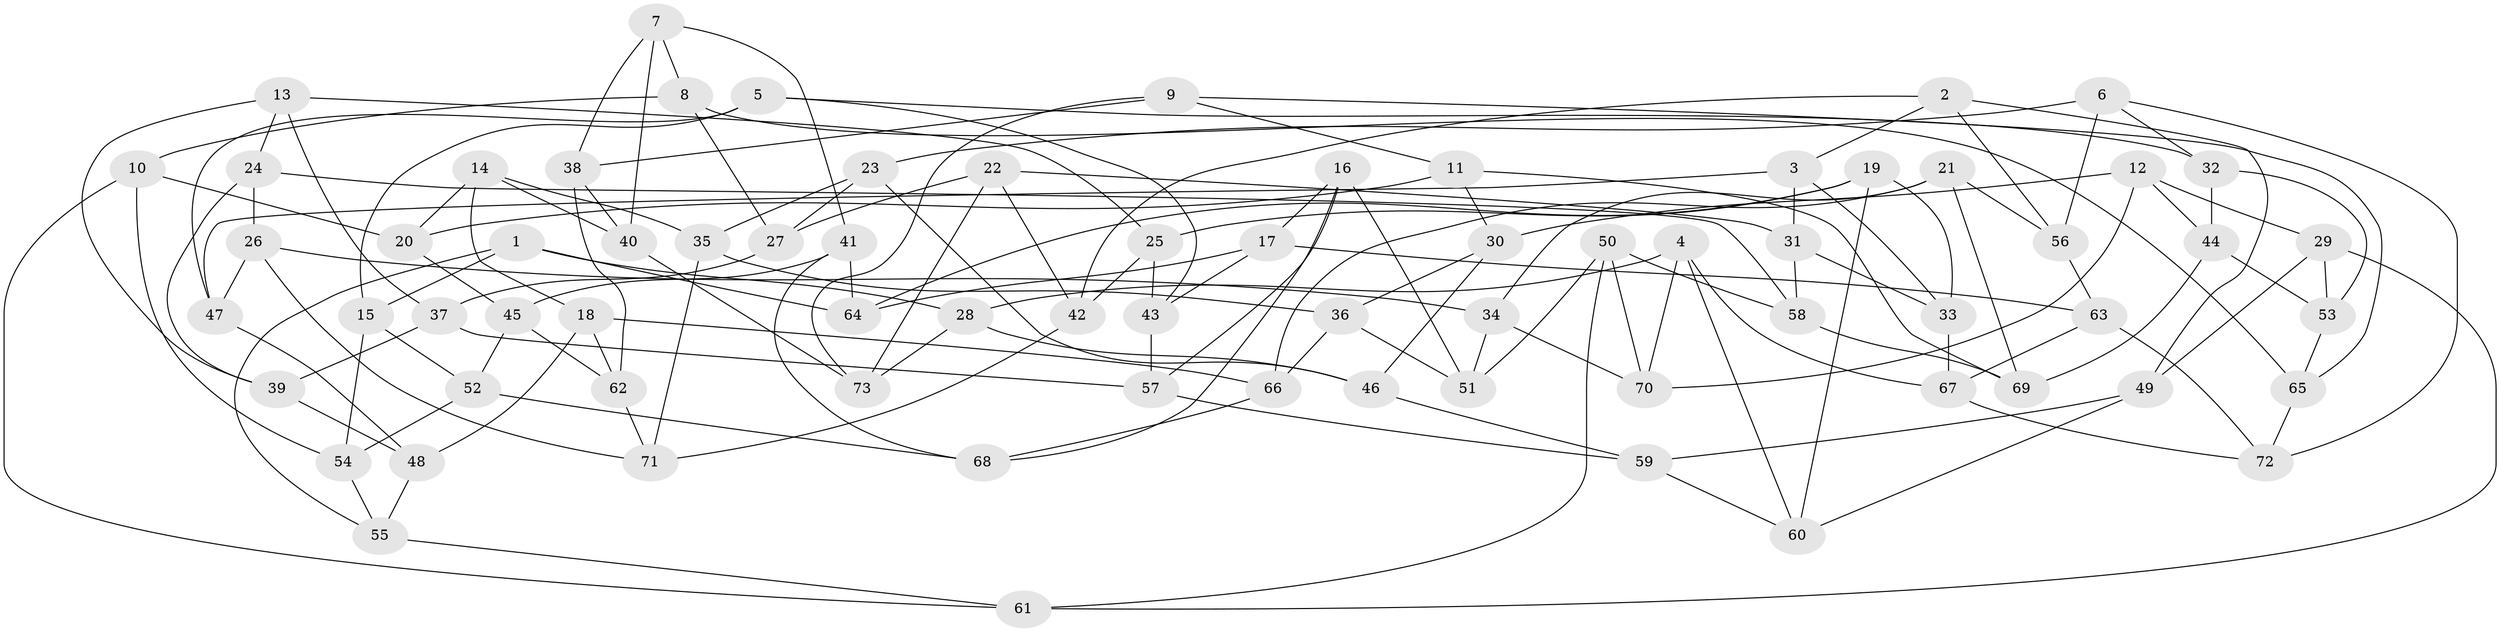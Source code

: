 // Generated by graph-tools (version 1.1) at 2025/38/03/09/25 02:38:05]
// undirected, 73 vertices, 146 edges
graph export_dot {
graph [start="1"]
  node [color=gray90,style=filled];
  1;
  2;
  3;
  4;
  5;
  6;
  7;
  8;
  9;
  10;
  11;
  12;
  13;
  14;
  15;
  16;
  17;
  18;
  19;
  20;
  21;
  22;
  23;
  24;
  25;
  26;
  27;
  28;
  29;
  30;
  31;
  32;
  33;
  34;
  35;
  36;
  37;
  38;
  39;
  40;
  41;
  42;
  43;
  44;
  45;
  46;
  47;
  48;
  49;
  50;
  51;
  52;
  53;
  54;
  55;
  56;
  57;
  58;
  59;
  60;
  61;
  62;
  63;
  64;
  65;
  66;
  67;
  68;
  69;
  70;
  71;
  72;
  73;
  1 -- 28;
  1 -- 64;
  1 -- 55;
  1 -- 15;
  2 -- 3;
  2 -- 56;
  2 -- 49;
  2 -- 42;
  3 -- 33;
  3 -- 47;
  3 -- 31;
  4 -- 60;
  4 -- 28;
  4 -- 67;
  4 -- 70;
  5 -- 15;
  5 -- 47;
  5 -- 43;
  5 -- 32;
  6 -- 72;
  6 -- 56;
  6 -- 23;
  6 -- 32;
  7 -- 41;
  7 -- 38;
  7 -- 8;
  7 -- 40;
  8 -- 10;
  8 -- 65;
  8 -- 27;
  9 -- 11;
  9 -- 73;
  9 -- 65;
  9 -- 38;
  10 -- 20;
  10 -- 61;
  10 -- 54;
  11 -- 69;
  11 -- 20;
  11 -- 30;
  12 -- 70;
  12 -- 29;
  12 -- 30;
  12 -- 44;
  13 -- 37;
  13 -- 39;
  13 -- 24;
  13 -- 25;
  14 -- 18;
  14 -- 40;
  14 -- 35;
  14 -- 20;
  15 -- 52;
  15 -- 54;
  16 -- 17;
  16 -- 68;
  16 -- 57;
  16 -- 51;
  17 -- 63;
  17 -- 43;
  17 -- 64;
  18 -- 62;
  18 -- 66;
  18 -- 48;
  19 -- 33;
  19 -- 60;
  19 -- 25;
  19 -- 64;
  20 -- 45;
  21 -- 69;
  21 -- 34;
  21 -- 56;
  21 -- 66;
  22 -- 31;
  22 -- 42;
  22 -- 27;
  22 -- 73;
  23 -- 46;
  23 -- 27;
  23 -- 35;
  24 -- 58;
  24 -- 39;
  24 -- 26;
  25 -- 42;
  25 -- 43;
  26 -- 71;
  26 -- 34;
  26 -- 47;
  27 -- 37;
  28 -- 73;
  28 -- 46;
  29 -- 49;
  29 -- 61;
  29 -- 53;
  30 -- 36;
  30 -- 46;
  31 -- 58;
  31 -- 33;
  32 -- 44;
  32 -- 53;
  33 -- 67;
  34 -- 51;
  34 -- 70;
  35 -- 71;
  35 -- 36;
  36 -- 51;
  36 -- 66;
  37 -- 39;
  37 -- 57;
  38 -- 40;
  38 -- 62;
  39 -- 48;
  40 -- 73;
  41 -- 45;
  41 -- 64;
  41 -- 68;
  42 -- 71;
  43 -- 57;
  44 -- 69;
  44 -- 53;
  45 -- 62;
  45 -- 52;
  46 -- 59;
  47 -- 48;
  48 -- 55;
  49 -- 59;
  49 -- 60;
  50 -- 51;
  50 -- 58;
  50 -- 61;
  50 -- 70;
  52 -- 54;
  52 -- 68;
  53 -- 65;
  54 -- 55;
  55 -- 61;
  56 -- 63;
  57 -- 59;
  58 -- 69;
  59 -- 60;
  62 -- 71;
  63 -- 72;
  63 -- 67;
  65 -- 72;
  66 -- 68;
  67 -- 72;
}
